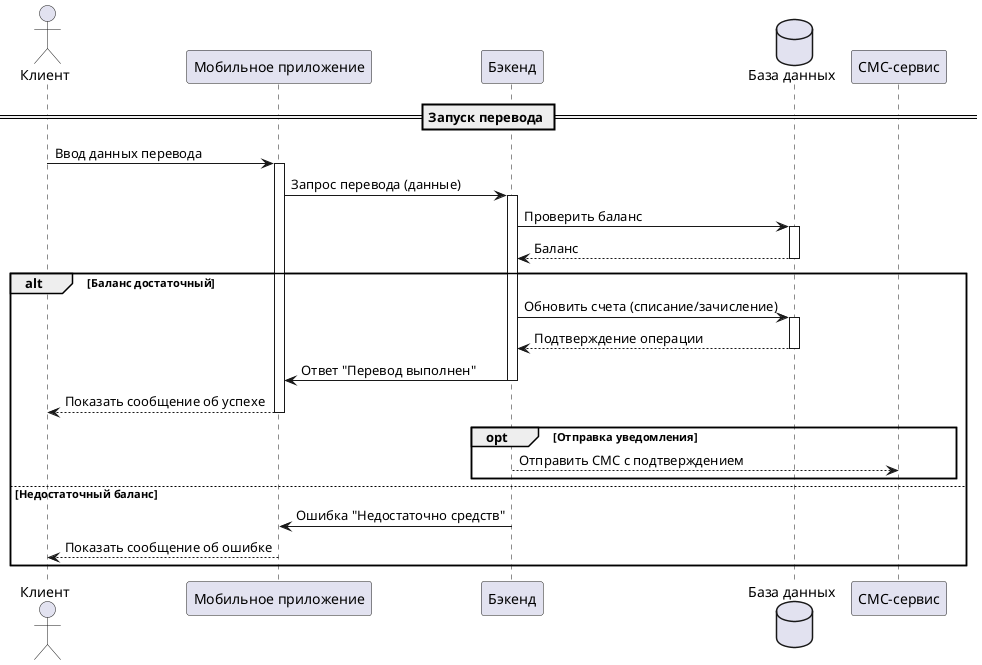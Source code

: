 @startuml
actor Клиент
participant "Мобильное приложение" as App
participant "Бэкенд" as Backend
database "База данных" as DB
participant "СМС-сервис" as SMS

== Запуск перевода ==
Клиент -> App : Ввод данных перевода
activate App
App -> Backend : Запрос перевода (данные)
activate Backend

Backend -> DB : Проверить баланс
activate DB
DB --> Backend : Баланс
deactivate DB

alt Баланс достаточный
    Backend -> DB : Обновить счета (списание/зачисление)
    activate DB
    DB --> Backend : Подтверждение операции
    deactivate DB

    Backend -> App : Ответ "Перевод выполнен"
    deactivate Backend
    App --> Клиент : Показать сообщение об успехе
    deactivate App

    opt Отправка уведомления
        Backend --> SMS : Отправить СМС с подтверждением
    end
else Недостаточный баланс
    Backend -> App : Ошибка "Недостаточно средств"
    deactivate Backend
    App --> Клиент : Показать сообщение об ошибке
    deactivate App
end

@enduml
